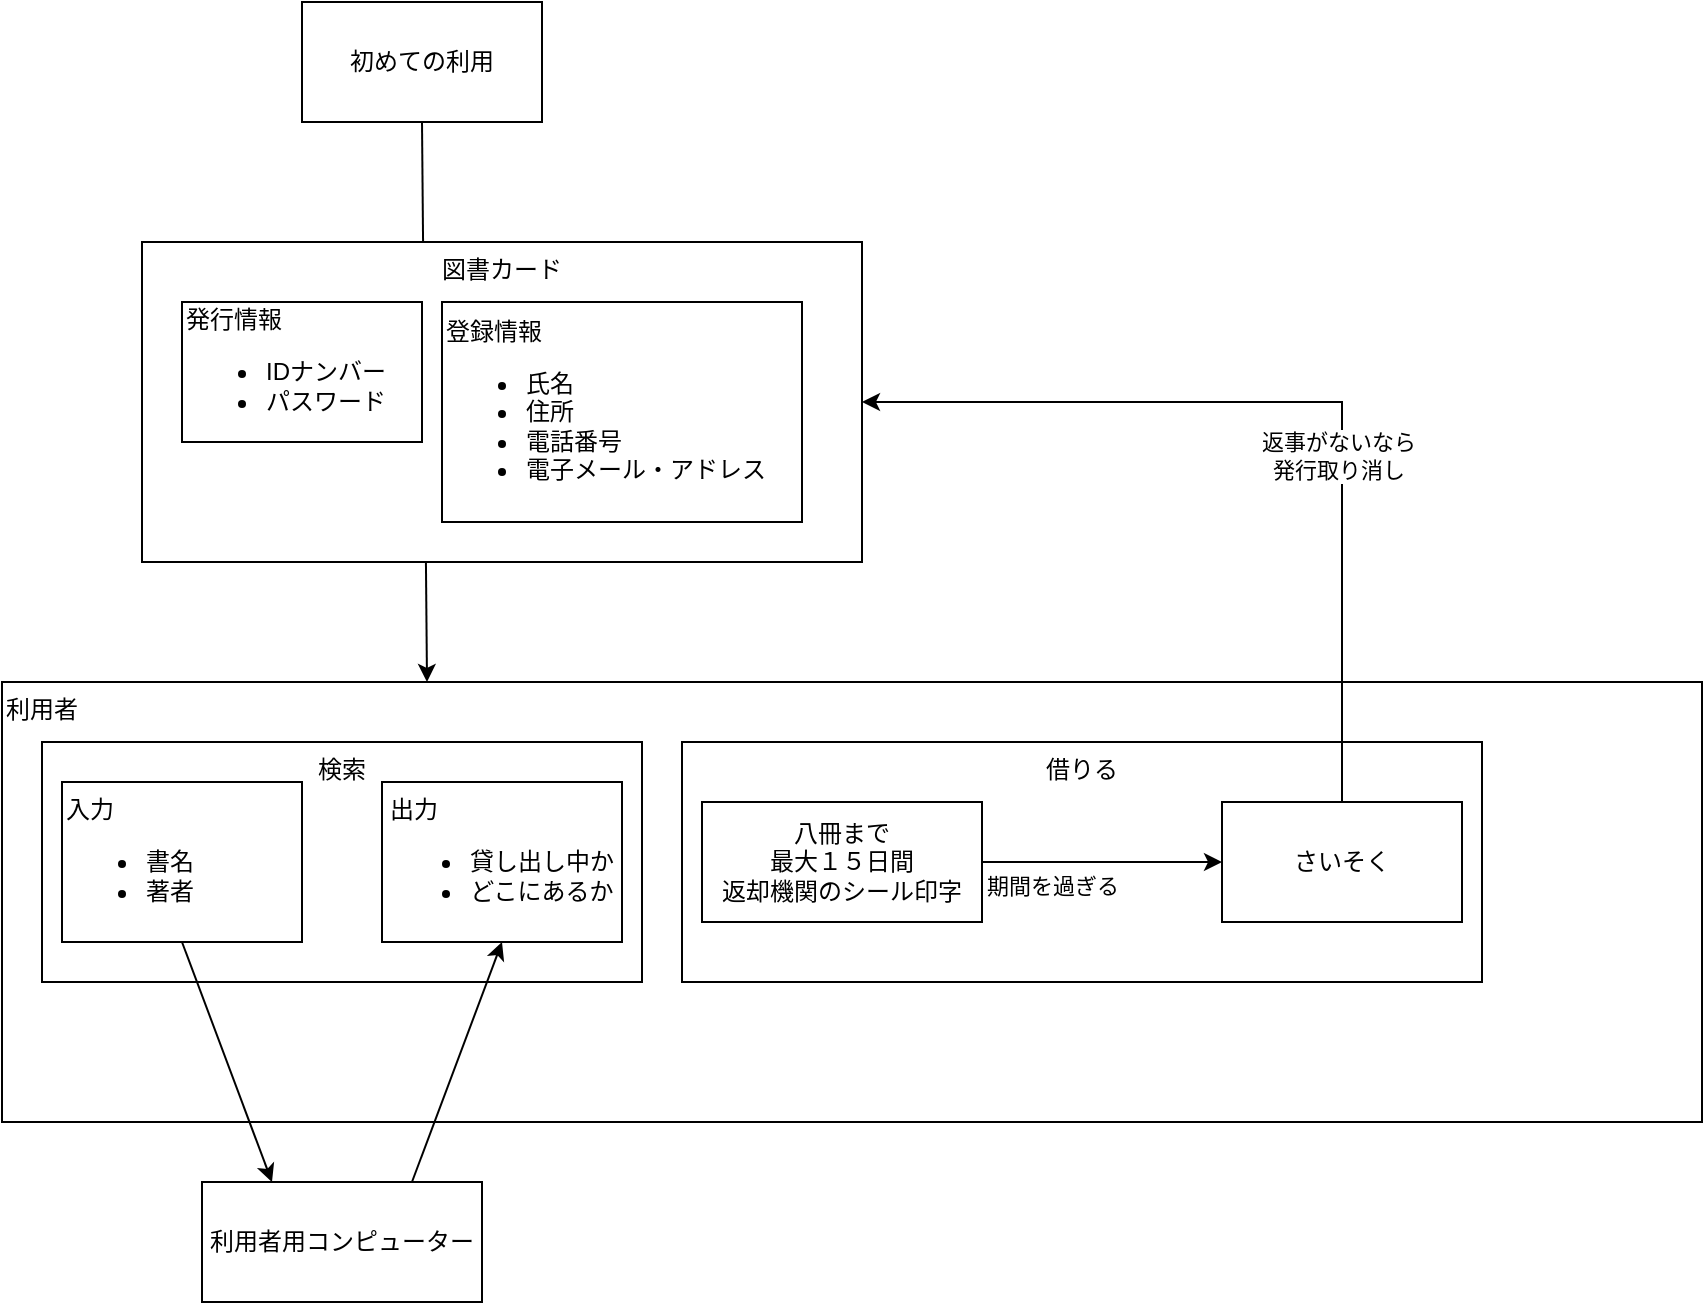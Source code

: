 <mxfile version="28.1.2">
  <diagram name="ページ1" id="t3FIs53umpH5aF01If_9">
    <mxGraphModel dx="786" dy="516" grid="1" gridSize="10" guides="1" tooltips="1" connect="1" arrows="1" fold="1" page="1" pageScale="1" pageWidth="1600" pageHeight="1200" math="0" shadow="0">
      <root>
        <mxCell id="0" />
        <mxCell id="1" parent="0" />
        <mxCell id="jOkjJkZgHWeqVOQLwyvv-16" value="" style="endArrow=classic;html=1;rounded=0;exitX=0.5;exitY=1;exitDx=0;exitDy=0;entryX=0.25;entryY=0;entryDx=0;entryDy=0;" edge="1" parent="1" source="jOkjJkZgHWeqVOQLwyvv-4" target="jOkjJkZgHWeqVOQLwyvv-14">
          <mxGeometry width="50" height="50" relative="1" as="geometry">
            <mxPoint x="310" y="500" as="sourcePoint" />
            <mxPoint x="360" y="450" as="targetPoint" />
          </mxGeometry>
        </mxCell>
        <mxCell id="jOkjJkZgHWeqVOQLwyvv-14" value="利用者" style="rounded=0;whiteSpace=wrap;html=1;verticalAlign=top;align=left;" vertex="1" parent="1">
          <mxGeometry x="110" y="540" width="850" height="220" as="geometry" />
        </mxCell>
        <mxCell id="jOkjJkZgHWeqVOQLwyvv-1" value="図書カード" style="rounded=0;whiteSpace=wrap;html=1;verticalAlign=top;" vertex="1" parent="1">
          <mxGeometry x="180" y="320" width="360" height="160" as="geometry" />
        </mxCell>
        <mxCell id="jOkjJkZgHWeqVOQLwyvv-2" value="&lt;span style=&quot;background-color: transparent; color: light-dark(rgb(0, 0, 0), rgb(255, 255, 255));&quot;&gt;発行情報&lt;/span&gt;&lt;div&gt;&lt;ul&gt;&lt;li&gt;&lt;span style=&quot;background-color: transparent; color: light-dark(rgb(0, 0, 0), rgb(255, 255, 255));&quot;&gt;IDナンバー&lt;/span&gt;&lt;/li&gt;&lt;li style=&quot;&quot;&gt;パスワード&lt;/li&gt;&lt;/ul&gt;&lt;/div&gt;" style="rounded=0;whiteSpace=wrap;html=1;align=left;" vertex="1" parent="1">
          <mxGeometry x="200" y="350" width="120" height="70" as="geometry" />
        </mxCell>
        <mxCell id="jOkjJkZgHWeqVOQLwyvv-3" value="&lt;span style=&quot;background-color: transparent; color: light-dark(rgb(0, 0, 0), rgb(255, 255, 255));&quot;&gt;登録情報&lt;/span&gt;&lt;div&gt;&lt;ul&gt;&lt;li&gt;氏名&lt;/li&gt;&lt;li style=&quot;&quot;&gt;住所&lt;/li&gt;&lt;li style=&quot;&quot;&gt;電話番号&lt;/li&gt;&lt;li style=&quot;&quot;&gt;電子メール・アドレス&lt;/li&gt;&lt;/ul&gt;&lt;/div&gt;" style="rounded=0;whiteSpace=wrap;html=1;align=left;" vertex="1" parent="1">
          <mxGeometry x="330" y="350" width="180" height="110" as="geometry" />
        </mxCell>
        <mxCell id="jOkjJkZgHWeqVOQLwyvv-4" value="初めての利用" style="rounded=0;whiteSpace=wrap;html=1;" vertex="1" parent="1">
          <mxGeometry x="260" y="200" width="120" height="60" as="geometry" />
        </mxCell>
        <mxCell id="jOkjJkZgHWeqVOQLwyvv-6" value="検索" style="rounded=0;whiteSpace=wrap;html=1;verticalAlign=top;" vertex="1" parent="1">
          <mxGeometry x="130" y="570" width="300" height="120" as="geometry" />
        </mxCell>
        <mxCell id="jOkjJkZgHWeqVOQLwyvv-5" value="&lt;div style=&quot;text-align: left;&quot;&gt;出力&lt;/div&gt;&lt;ul&gt;&lt;li&gt;貸し出し中か&lt;/li&gt;&lt;li&gt;どこにあるか&lt;/li&gt;&lt;/ul&gt;" style="rounded=0;whiteSpace=wrap;html=1;" vertex="1" parent="1">
          <mxGeometry x="300" y="590" width="120" height="80" as="geometry" />
        </mxCell>
        <mxCell id="jOkjJkZgHWeqVOQLwyvv-7" value="&lt;div style=&quot;&quot;&gt;入力&lt;/div&gt;&lt;ul&gt;&lt;li style=&quot;&quot;&gt;書名&lt;/li&gt;&lt;li&gt;著者&lt;/li&gt;&lt;/ul&gt;" style="rounded=0;whiteSpace=wrap;html=1;align=left;" vertex="1" parent="1">
          <mxGeometry x="140" y="590" width="120" height="80" as="geometry" />
        </mxCell>
        <mxCell id="jOkjJkZgHWeqVOQLwyvv-8" value="" style="endArrow=classic;html=1;rounded=0;exitX=0.5;exitY=1;exitDx=0;exitDy=0;entryX=0.25;entryY=0;entryDx=0;entryDy=0;" edge="1" parent="1" source="jOkjJkZgHWeqVOQLwyvv-7" target="jOkjJkZgHWeqVOQLwyvv-9">
          <mxGeometry width="50" height="50" relative="1" as="geometry">
            <mxPoint x="310" y="650" as="sourcePoint" />
            <mxPoint x="360" y="600" as="targetPoint" />
          </mxGeometry>
        </mxCell>
        <mxCell id="jOkjJkZgHWeqVOQLwyvv-9" value="利用者用コンピューター" style="rounded=0;whiteSpace=wrap;html=1;" vertex="1" parent="1">
          <mxGeometry x="210" y="790" width="140" height="60" as="geometry" />
        </mxCell>
        <mxCell id="jOkjJkZgHWeqVOQLwyvv-13" value="" style="endArrow=classic;html=1;rounded=0;entryX=0.5;entryY=1;entryDx=0;entryDy=0;exitX=0.75;exitY=0;exitDx=0;exitDy=0;" edge="1" parent="1" source="jOkjJkZgHWeqVOQLwyvv-9" target="jOkjJkZgHWeqVOQLwyvv-5">
          <mxGeometry width="50" height="50" relative="1" as="geometry">
            <mxPoint x="310" y="580" as="sourcePoint" />
            <mxPoint x="360" y="530" as="targetPoint" />
          </mxGeometry>
        </mxCell>
        <mxCell id="jOkjJkZgHWeqVOQLwyvv-17" value="借りる" style="rounded=0;whiteSpace=wrap;html=1;verticalAlign=top;" vertex="1" parent="1">
          <mxGeometry x="450" y="570" width="400" height="120" as="geometry" />
        </mxCell>
        <mxCell id="jOkjJkZgHWeqVOQLwyvv-18" value="八冊まで&lt;div&gt;最大１５日間&lt;/div&gt;&lt;div&gt;返却機関のシール印字&lt;/div&gt;" style="rounded=0;whiteSpace=wrap;html=1;" vertex="1" parent="1">
          <mxGeometry x="460" y="600" width="140" height="60" as="geometry" />
        </mxCell>
        <mxCell id="jOkjJkZgHWeqVOQLwyvv-22" style="edgeStyle=orthogonalEdgeStyle;rounded=0;orthogonalLoop=1;jettySize=auto;html=1;exitX=0.5;exitY=0;exitDx=0;exitDy=0;entryX=1;entryY=0.5;entryDx=0;entryDy=0;" edge="1" parent="1" source="jOkjJkZgHWeqVOQLwyvv-19" target="jOkjJkZgHWeqVOQLwyvv-1">
          <mxGeometry relative="1" as="geometry" />
        </mxCell>
        <mxCell id="jOkjJkZgHWeqVOQLwyvv-23" value="&lt;div&gt;返事がないなら&lt;/div&gt;発行取り消し" style="edgeLabel;html=1;align=center;verticalAlign=middle;resizable=0;points=[];" vertex="1" connectable="0" parent="jOkjJkZgHWeqVOQLwyvv-22">
          <mxGeometry x="-0.211" y="2" relative="1" as="geometry">
            <mxPoint as="offset" />
          </mxGeometry>
        </mxCell>
        <mxCell id="jOkjJkZgHWeqVOQLwyvv-19" value="さいそく" style="rounded=0;whiteSpace=wrap;html=1;" vertex="1" parent="1">
          <mxGeometry x="720" y="600" width="120" height="60" as="geometry" />
        </mxCell>
        <mxCell id="jOkjJkZgHWeqVOQLwyvv-20" value="" style="endArrow=classic;html=1;rounded=0;exitX=1;exitY=0.5;exitDx=0;exitDy=0;entryX=0;entryY=0.5;entryDx=0;entryDy=0;" edge="1" parent="1" source="jOkjJkZgHWeqVOQLwyvv-18" target="jOkjJkZgHWeqVOQLwyvv-19">
          <mxGeometry width="50" height="50" relative="1" as="geometry">
            <mxPoint x="660" y="620" as="sourcePoint" />
            <mxPoint x="710" y="570" as="targetPoint" />
          </mxGeometry>
        </mxCell>
        <mxCell id="jOkjJkZgHWeqVOQLwyvv-21" value="期間を過ぎる" style="edgeLabel;html=1;align=center;verticalAlign=top;resizable=0;points=[];" vertex="1" connectable="0" parent="jOkjJkZgHWeqVOQLwyvv-20">
          <mxGeometry x="-0.413" y="1" relative="1" as="geometry">
            <mxPoint as="offset" />
          </mxGeometry>
        </mxCell>
      </root>
    </mxGraphModel>
  </diagram>
</mxfile>
